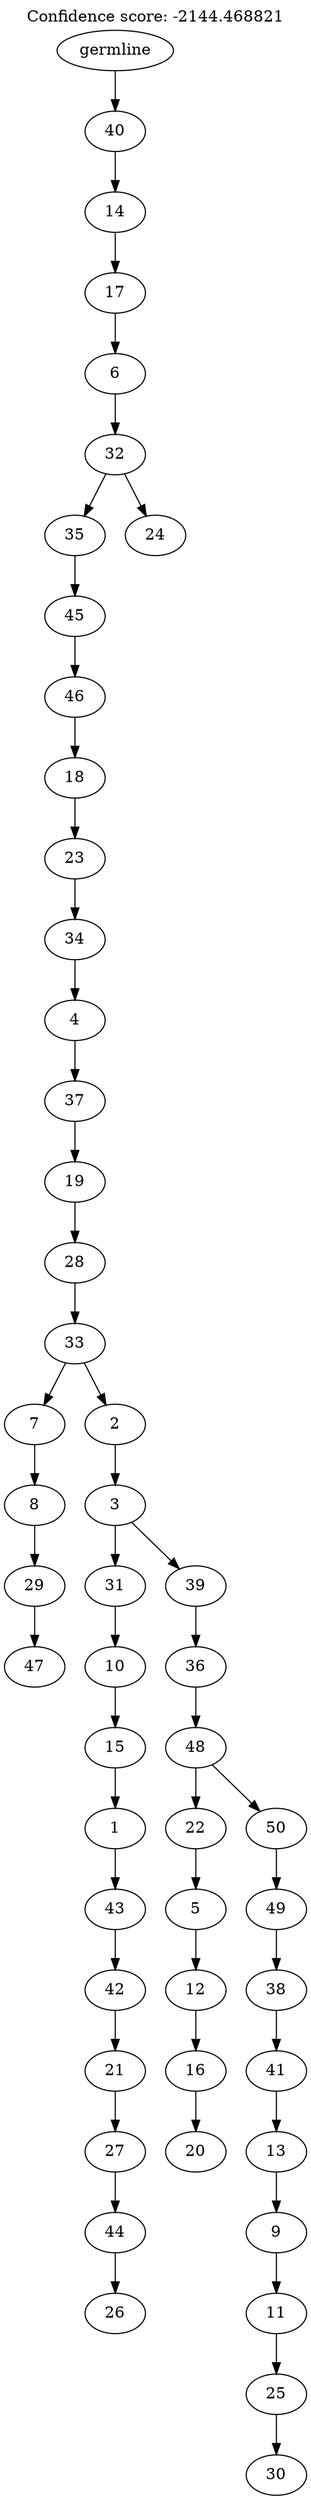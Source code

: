 digraph g {
	"49" -> "50";
	"50" [label="47"];
	"48" -> "49";
	"49" [label="29"];
	"47" -> "48";
	"48" [label="8"];
	"45" -> "46";
	"46" [label="26"];
	"44" -> "45";
	"45" [label="44"];
	"43" -> "44";
	"44" [label="27"];
	"42" -> "43";
	"43" [label="21"];
	"41" -> "42";
	"42" [label="42"];
	"40" -> "41";
	"41" [label="43"];
	"39" -> "40";
	"40" [label="1"];
	"38" -> "39";
	"39" [label="15"];
	"37" -> "38";
	"38" [label="10"];
	"35" -> "36";
	"36" [label="20"];
	"34" -> "35";
	"35" [label="16"];
	"33" -> "34";
	"34" [label="12"];
	"32" -> "33";
	"33" [label="5"];
	"30" -> "31";
	"31" [label="30"];
	"29" -> "30";
	"30" [label="25"];
	"28" -> "29";
	"29" [label="11"];
	"27" -> "28";
	"28" [label="9"];
	"26" -> "27";
	"27" [label="13"];
	"25" -> "26";
	"26" [label="41"];
	"24" -> "25";
	"25" [label="38"];
	"23" -> "24";
	"24" [label="49"];
	"22" -> "23";
	"23" [label="50"];
	"22" -> "32";
	"32" [label="22"];
	"21" -> "22";
	"22" [label="48"];
	"20" -> "21";
	"21" [label="36"];
	"19" -> "20";
	"20" [label="39"];
	"19" -> "37";
	"37" [label="31"];
	"18" -> "19";
	"19" [label="3"];
	"17" -> "18";
	"18" [label="2"];
	"17" -> "47";
	"47" [label="7"];
	"16" -> "17";
	"17" [label="33"];
	"15" -> "16";
	"16" [label="28"];
	"14" -> "15";
	"15" [label="19"];
	"13" -> "14";
	"14" [label="37"];
	"12" -> "13";
	"13" [label="4"];
	"11" -> "12";
	"12" [label="34"];
	"10" -> "11";
	"11" [label="23"];
	"9" -> "10";
	"10" [label="18"];
	"8" -> "9";
	"9" [label="46"];
	"7" -> "8";
	"8" [label="45"];
	"5" -> "6";
	"6" [label="24"];
	"5" -> "7";
	"7" [label="35"];
	"4" -> "5";
	"5" [label="32"];
	"3" -> "4";
	"4" [label="6"];
	"2" -> "3";
	"3" [label="17"];
	"1" -> "2";
	"2" [label="14"];
	"0" -> "1";
	"1" [label="40"];
	"0" [label="germline"];
	labelloc="t";
	label="Confidence score: -2144.468821";
}
